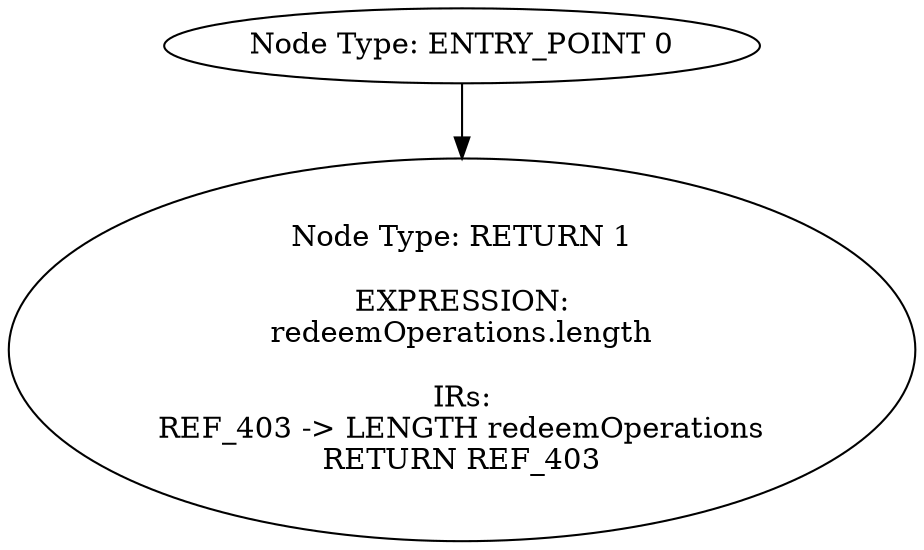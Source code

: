 digraph{
0[label="Node Type: ENTRY_POINT 0
"];
0->1;
1[label="Node Type: RETURN 1

EXPRESSION:
redeemOperations.length

IRs:
REF_403 -> LENGTH redeemOperations
RETURN REF_403"];
}
